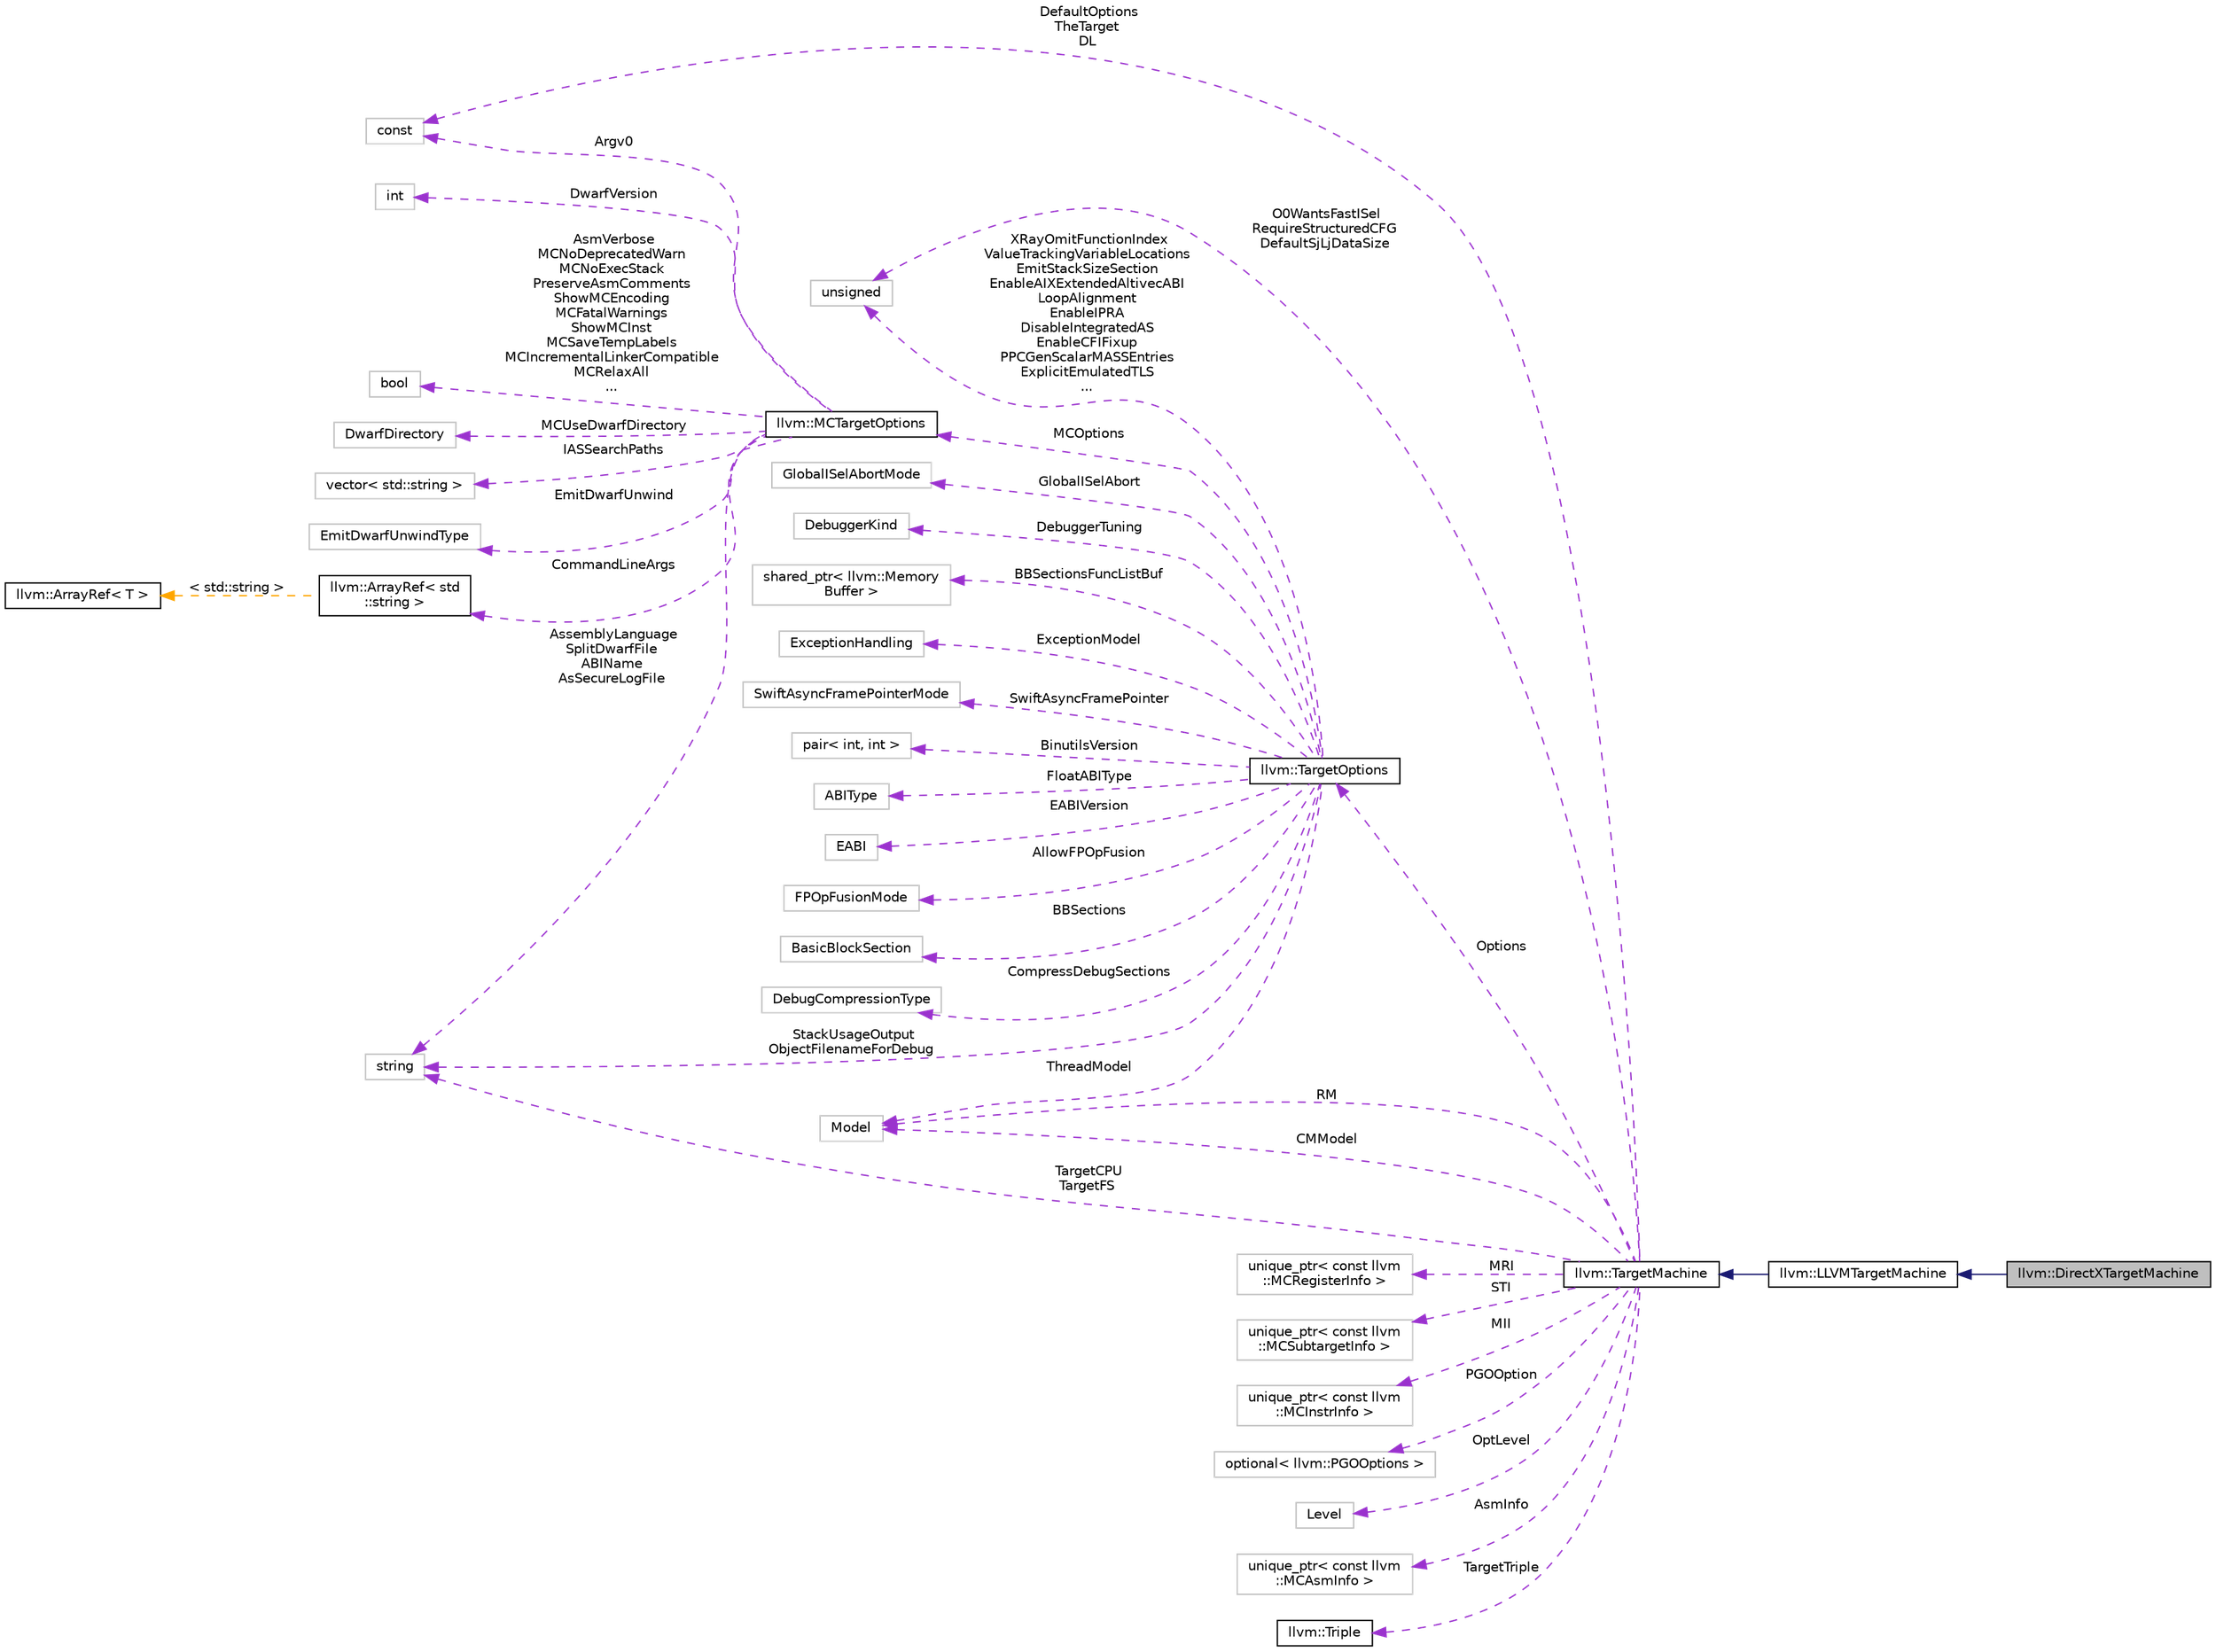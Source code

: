 digraph "llvm::DirectXTargetMachine"
{
 // LATEX_PDF_SIZE
  bgcolor="transparent";
  edge [fontname="Helvetica",fontsize="10",labelfontname="Helvetica",labelfontsize="10"];
  node [fontname="Helvetica",fontsize="10",shape=record];
  rankdir="LR";
  Node1 [label="llvm::DirectXTargetMachine",height=0.2,width=0.4,color="black", fillcolor="grey75", style="filled", fontcolor="black",tooltip=" "];
  Node2 -> Node1 [dir="back",color="midnightblue",fontsize="10",style="solid",fontname="Helvetica"];
  Node2 [label="llvm::LLVMTargetMachine",height=0.2,width=0.4,color="black",URL="$classllvm_1_1LLVMTargetMachine.html",tooltip="This class describes a target machine that is implemented with the LLVM target-independent code gener..."];
  Node3 -> Node2 [dir="back",color="midnightblue",fontsize="10",style="solid",fontname="Helvetica"];
  Node3 [label="llvm::TargetMachine",height=0.2,width=0.4,color="black",URL="$classllvm_1_1TargetMachine.html",tooltip="Primary interface to the complete machine description for the target machine."];
  Node4 -> Node3 [dir="back",color="darkorchid3",fontsize="10",style="dashed",label=" Options" ,fontname="Helvetica"];
  Node4 [label="llvm::TargetOptions",height=0.2,width=0.4,color="black",URL="$classllvm_1_1TargetOptions.html",tooltip=" "];
  Node5 -> Node4 [dir="back",color="darkorchid3",fontsize="10",style="dashed",label=" SwiftAsyncFramePointer" ,fontname="Helvetica"];
  Node5 [label="SwiftAsyncFramePointerMode",height=0.2,width=0.4,color="grey75",tooltip=" "];
  Node6 -> Node4 [dir="back",color="darkorchid3",fontsize="10",style="dashed",label=" BinutilsVersion" ,fontname="Helvetica"];
  Node6 [label="pair\< int, int \>",height=0.2,width=0.4,color="grey75",tooltip=" "];
  Node7 -> Node4 [dir="back",color="darkorchid3",fontsize="10",style="dashed",label=" FloatABIType" ,fontname="Helvetica"];
  Node7 [label="ABIType",height=0.2,width=0.4,color="grey75",tooltip=" "];
  Node8 -> Node4 [dir="back",color="darkorchid3",fontsize="10",style="dashed",label=" EABIVersion" ,fontname="Helvetica"];
  Node8 [label="EABI",height=0.2,width=0.4,color="grey75",tooltip=" "];
  Node9 -> Node4 [dir="back",color="darkorchid3",fontsize="10",style="dashed",label=" ThreadModel" ,fontname="Helvetica"];
  Node9 [label="Model",height=0.2,width=0.4,color="grey75",tooltip=" "];
  Node10 -> Node4 [dir="back",color="darkorchid3",fontsize="10",style="dashed",label=" AllowFPOpFusion" ,fontname="Helvetica"];
  Node10 [label="FPOpFusionMode",height=0.2,width=0.4,color="grey75",tooltip=" "];
  Node11 -> Node4 [dir="back",color="darkorchid3",fontsize="10",style="dashed",label=" BBSections" ,fontname="Helvetica"];
  Node11 [label="BasicBlockSection",height=0.2,width=0.4,color="grey75",tooltip=" "];
  Node12 -> Node4 [dir="back",color="darkorchid3",fontsize="10",style="dashed",label=" CompressDebugSections" ,fontname="Helvetica"];
  Node12 [label="DebugCompressionType",height=0.2,width=0.4,color="grey75",tooltip=" "];
  Node13 -> Node4 [dir="back",color="darkorchid3",fontsize="10",style="dashed",label=" MCOptions" ,fontname="Helvetica"];
  Node13 [label="llvm::MCTargetOptions",height=0.2,width=0.4,color="black",URL="$classllvm_1_1MCTargetOptions.html",tooltip=" "];
  Node14 -> Node13 [dir="back",color="darkorchid3",fontsize="10",style="dashed",label=" MCUseDwarfDirectory" ,fontname="Helvetica"];
  Node14 [label="DwarfDirectory",height=0.2,width=0.4,color="grey75",tooltip=" "];
  Node15 -> Node13 [dir="back",color="darkorchid3",fontsize="10",style="dashed",label=" IASSearchPaths" ,fontname="Helvetica"];
  Node15 [label="vector\< std::string \>",height=0.2,width=0.4,color="grey75",tooltip=" "];
  Node16 -> Node13 [dir="back",color="darkorchid3",fontsize="10",style="dashed",label=" EmitDwarfUnwind" ,fontname="Helvetica"];
  Node16 [label="EmitDwarfUnwindType",height=0.2,width=0.4,color="grey75",tooltip=" "];
  Node17 -> Node13 [dir="back",color="darkorchid3",fontsize="10",style="dashed",label=" CommandLineArgs" ,fontname="Helvetica"];
  Node17 [label="llvm::ArrayRef\< std\l::string \>",height=0.2,width=0.4,color="black",URL="$classllvm_1_1ArrayRef.html",tooltip=" "];
  Node18 -> Node17 [dir="back",color="orange",fontsize="10",style="dashed",label=" \< std::string \>" ,fontname="Helvetica"];
  Node18 [label="llvm::ArrayRef\< T \>",height=0.2,width=0.4,color="black",URL="$classllvm_1_1ArrayRef.html",tooltip="ArrayRef - Represent a constant reference to an array (0 or more elements consecutively in memory),..."];
  Node19 -> Node13 [dir="back",color="darkorchid3",fontsize="10",style="dashed",label=" DwarfVersion" ,fontname="Helvetica"];
  Node19 [label="int",height=0.2,width=0.4,color="grey75",tooltip=" "];
  Node20 -> Node13 [dir="back",color="darkorchid3",fontsize="10",style="dashed",label=" AssemblyLanguage\nSplitDwarfFile\nABIName\nAsSecureLogFile" ,fontname="Helvetica"];
  Node20 [label="string",height=0.2,width=0.4,color="grey75",tooltip=" "];
  Node21 -> Node13 [dir="back",color="darkorchid3",fontsize="10",style="dashed",label=" AsmVerbose\nMCNoDeprecatedWarn\nMCNoExecStack\nPreserveAsmComments\nShowMCEncoding\nMCFatalWarnings\nShowMCInst\nMCSaveTempLabels\nMCIncrementalLinkerCompatible\nMCRelaxAll\n..." ,fontname="Helvetica"];
  Node21 [label="bool",height=0.2,width=0.4,color="grey75",tooltip=" "];
  Node22 -> Node13 [dir="back",color="darkorchid3",fontsize="10",style="dashed",label=" Argv0" ,fontname="Helvetica"];
  Node22 [label="const",height=0.2,width=0.4,color="grey75",tooltip=" "];
  Node23 -> Node4 [dir="back",color="darkorchid3",fontsize="10",style="dashed",label=" GlobalISelAbort" ,fontname="Helvetica"];
  Node23 [label="GlobalISelAbortMode",height=0.2,width=0.4,color="grey75",tooltip=" "];
  Node24 -> Node4 [dir="back",color="darkorchid3",fontsize="10",style="dashed",label=" DebuggerTuning" ,fontname="Helvetica"];
  Node24 [label="DebuggerKind",height=0.2,width=0.4,color="grey75",tooltip=" "];
  Node20 -> Node4 [dir="back",color="darkorchid3",fontsize="10",style="dashed",label=" StackUsageOutput\nObjectFilenameForDebug" ,fontname="Helvetica"];
  Node25 -> Node4 [dir="back",color="darkorchid3",fontsize="10",style="dashed",label=" BBSectionsFuncListBuf" ,fontname="Helvetica"];
  Node25 [label="shared_ptr\< llvm::Memory\lBuffer \>",height=0.2,width=0.4,color="grey75",tooltip=" "];
  Node26 -> Node4 [dir="back",color="darkorchid3",fontsize="10",style="dashed",label=" XRayOmitFunctionIndex\nValueTrackingVariableLocations\nEmitStackSizeSection\nEnableAIXExtendedAltivecABI\nLoopAlignment\nEnableIPRA\nDisableIntegratedAS\nEnableCFIFixup\nPPCGenScalarMASSEntries\nExplicitEmulatedTLS\n..." ,fontname="Helvetica"];
  Node26 [label="unsigned",height=0.2,width=0.4,color="grey75",tooltip=" "];
  Node27 -> Node4 [dir="back",color="darkorchid3",fontsize="10",style="dashed",label=" ExceptionModel" ,fontname="Helvetica"];
  Node27 [label="ExceptionHandling",height=0.2,width=0.4,color="grey75",tooltip=" "];
  Node28 -> Node3 [dir="back",color="darkorchid3",fontsize="10",style="dashed",label=" MRI" ,fontname="Helvetica"];
  Node28 [label="unique_ptr\< const llvm\l::MCRegisterInfo \>",height=0.2,width=0.4,color="grey75",tooltip=" "];
  Node29 -> Node3 [dir="back",color="darkorchid3",fontsize="10",style="dashed",label=" STI" ,fontname="Helvetica"];
  Node29 [label="unique_ptr\< const llvm\l::MCSubtargetInfo \>",height=0.2,width=0.4,color="grey75",tooltip=" "];
  Node30 -> Node3 [dir="back",color="darkorchid3",fontsize="10",style="dashed",label=" MII" ,fontname="Helvetica"];
  Node30 [label="unique_ptr\< const llvm\l::MCInstrInfo \>",height=0.2,width=0.4,color="grey75",tooltip=" "];
  Node9 -> Node3 [dir="back",color="darkorchid3",fontsize="10",style="dashed",label=" RM" ,fontname="Helvetica"];
  Node31 -> Node3 [dir="back",color="darkorchid3",fontsize="10",style="dashed",label=" PGOOption" ,fontname="Helvetica"];
  Node31 [label="optional\< llvm::PGOOptions \>",height=0.2,width=0.4,color="grey75",tooltip=" "];
  Node32 -> Node3 [dir="back",color="darkorchid3",fontsize="10",style="dashed",label=" OptLevel" ,fontname="Helvetica"];
  Node32 [label="Level",height=0.2,width=0.4,color="grey75",tooltip=" "];
  Node20 -> Node3 [dir="back",color="darkorchid3",fontsize="10",style="dashed",label=" TargetCPU\nTargetFS" ,fontname="Helvetica"];
  Node33 -> Node3 [dir="back",color="darkorchid3",fontsize="10",style="dashed",label=" AsmInfo" ,fontname="Helvetica"];
  Node33 [label="unique_ptr\< const llvm\l::MCAsmInfo \>",height=0.2,width=0.4,color="grey75",tooltip=" "];
  Node9 -> Node3 [dir="back",color="darkorchid3",fontsize="10",style="dashed",label=" CMModel" ,fontname="Helvetica"];
  Node34 -> Node3 [dir="back",color="darkorchid3",fontsize="10",style="dashed",label=" TargetTriple" ,fontname="Helvetica"];
  Node34 [label="llvm::Triple",height=0.2,width=0.4,color="black",URL="$classllvm_1_1Triple.html",tooltip="Triple - Helper class for working with autoconf configuration names."];
  Node26 -> Node3 [dir="back",color="darkorchid3",fontsize="10",style="dashed",label=" O0WantsFastISel\nRequireStructuredCFG\nDefaultSjLjDataSize" ,fontname="Helvetica"];
  Node22 -> Node3 [dir="back",color="darkorchid3",fontsize="10",style="dashed",label=" DefaultOptions\nTheTarget\nDL" ,fontname="Helvetica"];
}
